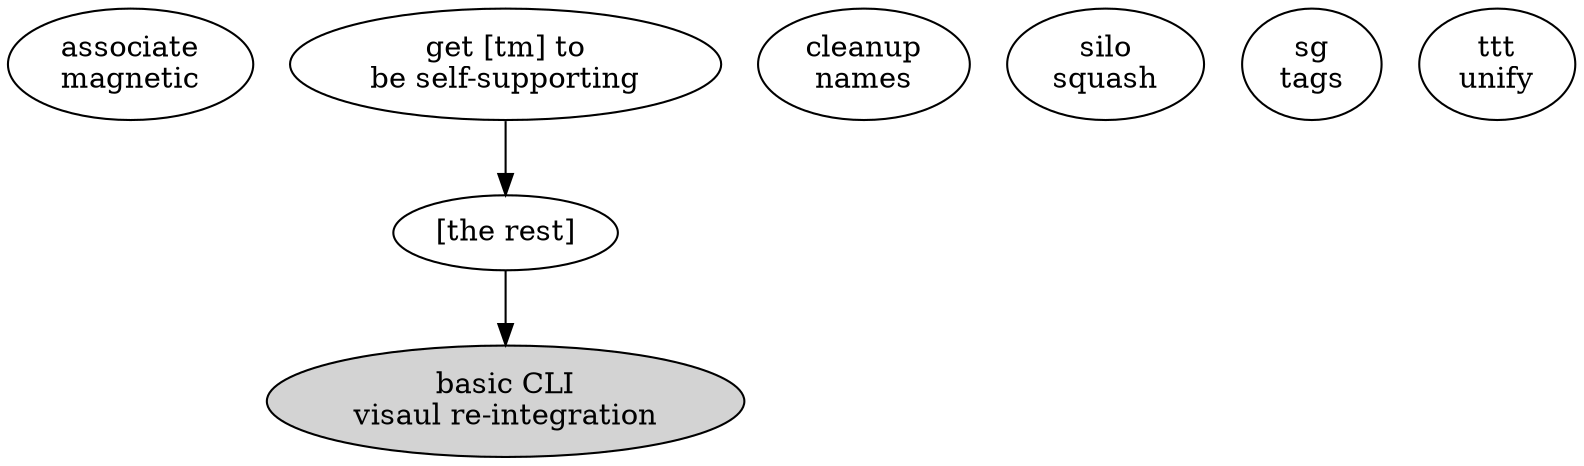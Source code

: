 digraph{

  am [ label="associate\nmagnetic" ]
  cv [ label="basic CLI\nvisaul re-integration" style=filled ]
  cn [ label="cleanup\nnames" ]
  si [ label="silo\nsquash" ]
  ss [ label="get [tm] to\nbe self-supporting" ]
  st [ label="sg\ntags" ]
  tu [ label="ttt\nunify" ]
  the_rest [ label="[the rest]" ]

  ss->the_rest
  the_rest->cv

  # that one color of blue: fillcolor="#b5d5fb" style=filled

}

